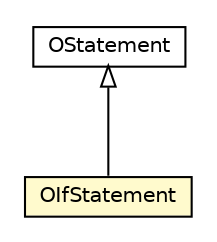 #!/usr/local/bin/dot
#
# Class diagram 
# Generated by UMLGraph version R5_6-24-gf6e263 (http://www.umlgraph.org/)
#

digraph G {
	edge [fontname="Helvetica",fontsize=10,labelfontname="Helvetica",labelfontsize=10];
	node [fontname="Helvetica",fontsize=10,shape=plaintext];
	nodesep=0.25;
	ranksep=0.5;
	// com.orientechnologies.orient.core.sql.parser.OStatement
	c3721672 [label=<<table title="com.orientechnologies.orient.core.sql.parser.OStatement" border="0" cellborder="1" cellspacing="0" cellpadding="2" port="p" href="./OStatement.html">
		<tr><td><table border="0" cellspacing="0" cellpadding="1">
<tr><td align="center" balign="center"> OStatement </td></tr>
		</table></td></tr>
		</table>>, URL="./OStatement.html", fontname="Helvetica", fontcolor="black", fontsize=10.0];
	// com.orientechnologies.orient.core.sql.parser.OIfStatement
	c3721784 [label=<<table title="com.orientechnologies.orient.core.sql.parser.OIfStatement" border="0" cellborder="1" cellspacing="0" cellpadding="2" port="p" bgcolor="lemonChiffon" href="./OIfStatement.html">
		<tr><td><table border="0" cellspacing="0" cellpadding="1">
<tr><td align="center" balign="center"> OIfStatement </td></tr>
		</table></td></tr>
		</table>>, URL="./OIfStatement.html", fontname="Helvetica", fontcolor="black", fontsize=10.0];
	//com.orientechnologies.orient.core.sql.parser.OIfStatement extends com.orientechnologies.orient.core.sql.parser.OStatement
	c3721672:p -> c3721784:p [dir=back,arrowtail=empty];
}

